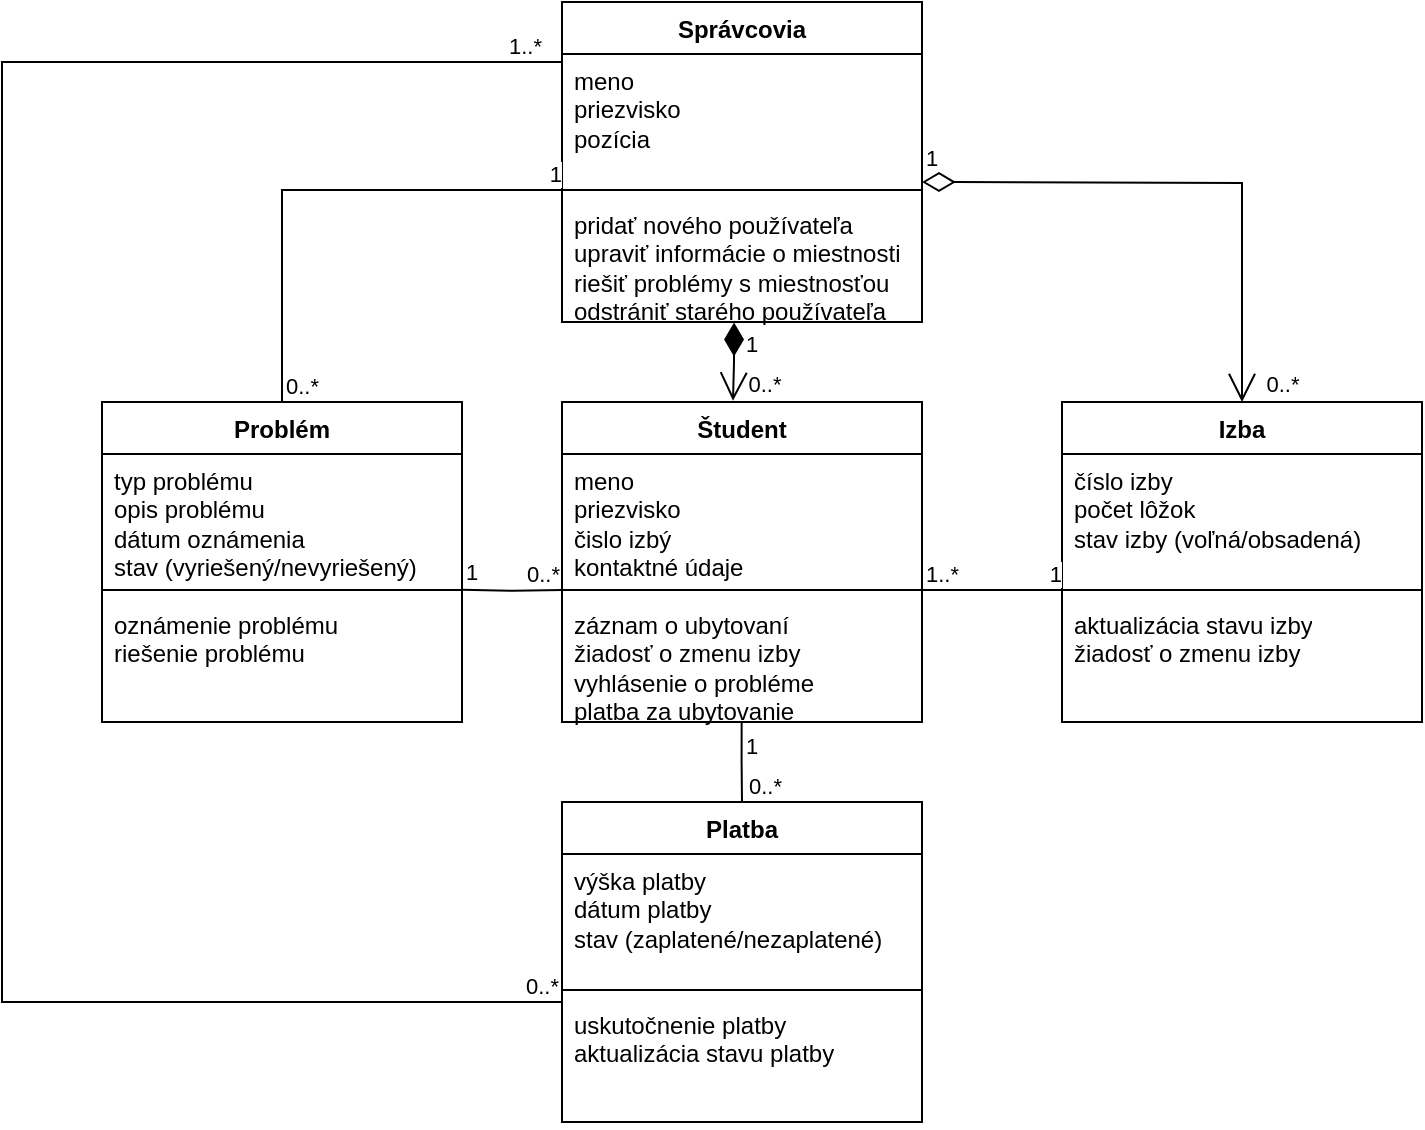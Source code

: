 <mxfile version="24.0.7" type="github">
  <diagram name="Page-1" id="mA1u0JO9VRvi4CoPxcTo">
    <mxGraphModel dx="1313" dy="646" grid="1" gridSize="10" guides="1" tooltips="1" connect="1" arrows="1" fold="1" page="1" pageScale="1" pageWidth="850" pageHeight="1100" math="0" shadow="0">
      <root>
        <mxCell id="0" />
        <mxCell id="1" parent="0" />
        <mxCell id="NTdiQIHInAV0fFWwkLTP-11" value="Správcovia" style="swimlane;fontStyle=1;align=center;verticalAlign=top;childLayout=stackLayout;horizontal=1;startSize=26;horizontalStack=0;resizeParent=1;resizeParentMax=0;resizeLast=0;collapsible=1;marginBottom=0;whiteSpace=wrap;html=1;" vertex="1" parent="1">
          <mxGeometry x="350" width="180" height="160" as="geometry" />
        </mxCell>
        <mxCell id="NTdiQIHInAV0fFWwkLTP-12" value="meno&lt;br&gt;priezvisko&lt;br&gt;pozícia" style="text;strokeColor=none;fillColor=none;align=left;verticalAlign=top;spacingLeft=4;spacingRight=4;overflow=hidden;rotatable=0;points=[[0,0.5],[1,0.5]];portConstraint=eastwest;whiteSpace=wrap;html=1;" vertex="1" parent="NTdiQIHInAV0fFWwkLTP-11">
          <mxGeometry y="26" width="180" height="64" as="geometry" />
        </mxCell>
        <mxCell id="NTdiQIHInAV0fFWwkLTP-13" value="" style="line;strokeWidth=1;fillColor=none;align=left;verticalAlign=middle;spacingTop=-1;spacingLeft=3;spacingRight=3;rotatable=0;labelPosition=right;points=[];portConstraint=eastwest;strokeColor=inherit;" vertex="1" parent="NTdiQIHInAV0fFWwkLTP-11">
          <mxGeometry y="90" width="180" height="8" as="geometry" />
        </mxCell>
        <mxCell id="NTdiQIHInAV0fFWwkLTP-14" value="pridať nového používateľa&lt;br&gt;upraviť informácie o miestnosti&lt;br&gt;riešiť problémy s miestnosťou&lt;br&gt;odstrániť starého používateľa&lt;div&gt;&lt;br/&gt;&lt;/div&gt;" style="text;strokeColor=none;fillColor=none;align=left;verticalAlign=top;spacingLeft=4;spacingRight=4;overflow=hidden;rotatable=0;points=[[0,0.5],[1,0.5]];portConstraint=eastwest;whiteSpace=wrap;html=1;" vertex="1" parent="NTdiQIHInAV0fFWwkLTP-11">
          <mxGeometry y="98" width="180" height="62" as="geometry" />
        </mxCell>
        <mxCell id="NTdiQIHInAV0fFWwkLTP-15" value="Študent" style="swimlane;fontStyle=1;align=center;verticalAlign=top;childLayout=stackLayout;horizontal=1;startSize=26;horizontalStack=0;resizeParent=1;resizeParentMax=0;resizeLast=0;collapsible=1;marginBottom=0;whiteSpace=wrap;html=1;" vertex="1" parent="1">
          <mxGeometry x="350" y="200" width="180" height="160" as="geometry" />
        </mxCell>
        <mxCell id="NTdiQIHInAV0fFWwkLTP-16" value="&lt;div&gt;meno&lt;/div&gt;&lt;div&gt;priezvisko&lt;/div&gt;&lt;div&gt;čislo izbý&lt;/div&gt;&lt;div&gt;kontaktné údaje&lt;br&gt;&lt;/div&gt;" style="text;strokeColor=none;fillColor=none;align=left;verticalAlign=top;spacingLeft=4;spacingRight=4;overflow=hidden;rotatable=0;points=[[0,0.5],[1,0.5]];portConstraint=eastwest;whiteSpace=wrap;html=1;" vertex="1" parent="NTdiQIHInAV0fFWwkLTP-15">
          <mxGeometry y="26" width="180" height="64" as="geometry" />
        </mxCell>
        <mxCell id="NTdiQIHInAV0fFWwkLTP-17" value="" style="line;strokeWidth=1;fillColor=none;align=left;verticalAlign=middle;spacingTop=-1;spacingLeft=3;spacingRight=3;rotatable=0;labelPosition=right;points=[];portConstraint=eastwest;strokeColor=inherit;" vertex="1" parent="NTdiQIHInAV0fFWwkLTP-15">
          <mxGeometry y="90" width="180" height="8" as="geometry" />
        </mxCell>
        <mxCell id="NTdiQIHInAV0fFWwkLTP-18" value="záznam o ubytovaní&lt;br&gt;žiadosť o zmenu izby&lt;br&gt;vyhlásenie o probléme&lt;br&gt;platba za ubytovanie" style="text;strokeColor=none;fillColor=none;align=left;verticalAlign=top;spacingLeft=4;spacingRight=4;overflow=hidden;rotatable=0;points=[[0,0.5],[1,0.5]];portConstraint=eastwest;whiteSpace=wrap;html=1;" vertex="1" parent="NTdiQIHInAV0fFWwkLTP-15">
          <mxGeometry y="98" width="180" height="62" as="geometry" />
        </mxCell>
        <mxCell id="NTdiQIHInAV0fFWwkLTP-37" value="Izba" style="swimlane;fontStyle=1;align=center;verticalAlign=top;childLayout=stackLayout;horizontal=1;startSize=26;horizontalStack=0;resizeParent=1;resizeParentMax=0;resizeLast=0;collapsible=1;marginBottom=0;whiteSpace=wrap;html=1;" vertex="1" parent="1">
          <mxGeometry x="600" y="200" width="180" height="160" as="geometry" />
        </mxCell>
        <mxCell id="NTdiQIHInAV0fFWwkLTP-38" value="&lt;div&gt;číslo izby&lt;/div&gt;&lt;div&gt;počet lôžok&lt;br&gt;stav izby (voľná/obsadená)&lt;br&gt;&lt;/div&gt;&lt;div&gt;&lt;br&gt;&lt;/div&gt;&lt;div&gt;&lt;br&gt;&lt;/div&gt;" style="text;strokeColor=none;fillColor=none;align=left;verticalAlign=top;spacingLeft=4;spacingRight=4;overflow=hidden;rotatable=0;points=[[0,0.5],[1,0.5]];portConstraint=eastwest;whiteSpace=wrap;html=1;" vertex="1" parent="NTdiQIHInAV0fFWwkLTP-37">
          <mxGeometry y="26" width="180" height="64" as="geometry" />
        </mxCell>
        <mxCell id="NTdiQIHInAV0fFWwkLTP-39" value="" style="line;strokeWidth=1;fillColor=none;align=left;verticalAlign=middle;spacingTop=-1;spacingLeft=3;spacingRight=3;rotatable=0;labelPosition=right;points=[];portConstraint=eastwest;strokeColor=inherit;" vertex="1" parent="NTdiQIHInAV0fFWwkLTP-37">
          <mxGeometry y="90" width="180" height="8" as="geometry" />
        </mxCell>
        <mxCell id="NTdiQIHInAV0fFWwkLTP-40" value="aktualizácia stavu izby&lt;br&gt;žiadosť o zmenu izby" style="text;strokeColor=none;fillColor=none;align=left;verticalAlign=top;spacingLeft=4;spacingRight=4;overflow=hidden;rotatable=0;points=[[0,0.5],[1,0.5]];portConstraint=eastwest;whiteSpace=wrap;html=1;" vertex="1" parent="NTdiQIHInAV0fFWwkLTP-37">
          <mxGeometry y="98" width="180" height="62" as="geometry" />
        </mxCell>
        <mxCell id="NTdiQIHInAV0fFWwkLTP-41" value="Problém" style="swimlane;fontStyle=1;align=center;verticalAlign=top;childLayout=stackLayout;horizontal=1;startSize=26;horizontalStack=0;resizeParent=1;resizeParentMax=0;resizeLast=0;collapsible=1;marginBottom=0;whiteSpace=wrap;html=1;" vertex="1" parent="1">
          <mxGeometry x="120" y="200" width="180" height="160" as="geometry" />
        </mxCell>
        <mxCell id="NTdiQIHInAV0fFWwkLTP-42" value="typ problému&lt;br&gt;opis problému&lt;br&gt;dátum oznámenia&lt;br&gt;stav (vyriešený/nevyriešený)" style="text;strokeColor=none;fillColor=none;align=left;verticalAlign=top;spacingLeft=4;spacingRight=4;overflow=hidden;rotatable=0;points=[[0,0.5],[1,0.5]];portConstraint=eastwest;whiteSpace=wrap;html=1;" vertex="1" parent="NTdiQIHInAV0fFWwkLTP-41">
          <mxGeometry y="26" width="180" height="64" as="geometry" />
        </mxCell>
        <mxCell id="NTdiQIHInAV0fFWwkLTP-43" value="" style="line;strokeWidth=1;fillColor=none;align=left;verticalAlign=middle;spacingTop=-1;spacingLeft=3;spacingRight=3;rotatable=0;labelPosition=right;points=[];portConstraint=eastwest;strokeColor=inherit;" vertex="1" parent="NTdiQIHInAV0fFWwkLTP-41">
          <mxGeometry y="90" width="180" height="8" as="geometry" />
        </mxCell>
        <mxCell id="NTdiQIHInAV0fFWwkLTP-44" value="oznámenie problému&lt;br&gt;riešenie problému" style="text;strokeColor=none;fillColor=none;align=left;verticalAlign=top;spacingLeft=4;spacingRight=4;overflow=hidden;rotatable=0;points=[[0,0.5],[1,0.5]];portConstraint=eastwest;whiteSpace=wrap;html=1;" vertex="1" parent="NTdiQIHInAV0fFWwkLTP-41">
          <mxGeometry y="98" width="180" height="62" as="geometry" />
        </mxCell>
        <mxCell id="NTdiQIHInAV0fFWwkLTP-45" value="Platba" style="swimlane;fontStyle=1;align=center;verticalAlign=top;childLayout=stackLayout;horizontal=1;startSize=26;horizontalStack=0;resizeParent=1;resizeParentMax=0;resizeLast=0;collapsible=1;marginBottom=0;whiteSpace=wrap;html=1;" vertex="1" parent="1">
          <mxGeometry x="350" y="400" width="180" height="160" as="geometry" />
        </mxCell>
        <mxCell id="NTdiQIHInAV0fFWwkLTP-46" value="výška platby&lt;br&gt;dátum platby&lt;br&gt;stav (zaplatené/nezaplatené)" style="text;strokeColor=none;fillColor=none;align=left;verticalAlign=top;spacingLeft=4;spacingRight=4;overflow=hidden;rotatable=0;points=[[0,0.5],[1,0.5]];portConstraint=eastwest;whiteSpace=wrap;html=1;" vertex="1" parent="NTdiQIHInAV0fFWwkLTP-45">
          <mxGeometry y="26" width="180" height="64" as="geometry" />
        </mxCell>
        <mxCell id="NTdiQIHInAV0fFWwkLTP-47" value="" style="line;strokeWidth=1;fillColor=none;align=left;verticalAlign=middle;spacingTop=-1;spacingLeft=3;spacingRight=3;rotatable=0;labelPosition=right;points=[];portConstraint=eastwest;strokeColor=inherit;" vertex="1" parent="NTdiQIHInAV0fFWwkLTP-45">
          <mxGeometry y="90" width="180" height="8" as="geometry" />
        </mxCell>
        <mxCell id="NTdiQIHInAV0fFWwkLTP-48" value="uskutočnenie platby&lt;br&gt;aktualizácia stavu platby" style="text;strokeColor=none;fillColor=none;align=left;verticalAlign=top;spacingLeft=4;spacingRight=4;overflow=hidden;rotatable=0;points=[[0,0.5],[1,0.5]];portConstraint=eastwest;whiteSpace=wrap;html=1;" vertex="1" parent="NTdiQIHInAV0fFWwkLTP-45">
          <mxGeometry y="98" width="180" height="62" as="geometry" />
        </mxCell>
        <mxCell id="NTdiQIHInAV0fFWwkLTP-50" value="" style="endArrow=none;html=1;edgeStyle=orthogonalEdgeStyle;rounded=0;exitX=1;exitY=0.5;exitDx=0;exitDy=0;exitPerimeter=0;" edge="1" parent="1" source="NTdiQIHInAV0fFWwkLTP-17">
          <mxGeometry relative="1" as="geometry">
            <mxPoint x="530" y="295" as="sourcePoint" />
            <mxPoint x="600" y="294" as="targetPoint" />
            <Array as="points">
              <mxPoint x="550" y="294" />
              <mxPoint x="550" y="294" />
            </Array>
          </mxGeometry>
        </mxCell>
        <mxCell id="NTdiQIHInAV0fFWwkLTP-51" value="1..*" style="edgeLabel;resizable=0;html=1;align=left;verticalAlign=bottom;" connectable="0" vertex="1" parent="NTdiQIHInAV0fFWwkLTP-50">
          <mxGeometry x="-1" relative="1" as="geometry" />
        </mxCell>
        <mxCell id="NTdiQIHInAV0fFWwkLTP-52" value="1" style="edgeLabel;resizable=0;html=1;align=right;verticalAlign=bottom;" connectable="0" vertex="1" parent="NTdiQIHInAV0fFWwkLTP-50">
          <mxGeometry x="1" relative="1" as="geometry">
            <mxPoint as="offset" />
          </mxGeometry>
        </mxCell>
        <mxCell id="NTdiQIHInAV0fFWwkLTP-55" value="" style="endArrow=none;html=1;edgeStyle=orthogonalEdgeStyle;rounded=0;exitX=0.499;exitY=1.005;exitDx=0;exitDy=0;exitPerimeter=0;entryX=0.5;entryY=0;entryDx=0;entryDy=0;" edge="1" parent="1" source="NTdiQIHInAV0fFWwkLTP-18" target="NTdiQIHInAV0fFWwkLTP-45">
          <mxGeometry relative="1" as="geometry">
            <mxPoint x="470" y="400" as="sourcePoint" />
            <mxPoint x="630" y="400" as="targetPoint" />
          </mxGeometry>
        </mxCell>
        <mxCell id="NTdiQIHInAV0fFWwkLTP-56" value="1" style="edgeLabel;resizable=0;html=1;align=left;verticalAlign=bottom;" connectable="0" vertex="1" parent="NTdiQIHInAV0fFWwkLTP-55">
          <mxGeometry x="-1" relative="1" as="geometry">
            <mxPoint y="20" as="offset" />
          </mxGeometry>
        </mxCell>
        <mxCell id="NTdiQIHInAV0fFWwkLTP-57" value="0..*" style="edgeLabel;resizable=0;html=1;align=right;verticalAlign=bottom;" connectable="0" vertex="1" parent="NTdiQIHInAV0fFWwkLTP-55">
          <mxGeometry x="1" relative="1" as="geometry">
            <mxPoint x="20" as="offset" />
          </mxGeometry>
        </mxCell>
        <mxCell id="NTdiQIHInAV0fFWwkLTP-58" value="" style="endArrow=none;html=1;edgeStyle=orthogonalEdgeStyle;rounded=0;" edge="1" parent="1">
          <mxGeometry relative="1" as="geometry">
            <mxPoint x="300" y="293.9" as="sourcePoint" />
            <mxPoint x="350" y="294" as="targetPoint" />
            <Array as="points" />
          </mxGeometry>
        </mxCell>
        <mxCell id="NTdiQIHInAV0fFWwkLTP-59" value="1" style="edgeLabel;resizable=0;html=1;align=left;verticalAlign=bottom;" connectable="0" vertex="1" parent="NTdiQIHInAV0fFWwkLTP-58">
          <mxGeometry x="-1" relative="1" as="geometry" />
        </mxCell>
        <mxCell id="NTdiQIHInAV0fFWwkLTP-60" value="0..*" style="edgeLabel;resizable=0;html=1;align=right;verticalAlign=bottom;" connectable="0" vertex="1" parent="NTdiQIHInAV0fFWwkLTP-58">
          <mxGeometry x="1" relative="1" as="geometry" />
        </mxCell>
        <mxCell id="NTdiQIHInAV0fFWwkLTP-61" value="1" style="endArrow=open;html=1;endSize=12;startArrow=diamondThin;startSize=14;startFill=0;edgeStyle=orthogonalEdgeStyle;align=left;verticalAlign=bottom;rounded=0;entryX=0.5;entryY=0;entryDx=0;entryDy=0;" edge="1" parent="1" target="NTdiQIHInAV0fFWwkLTP-37">
          <mxGeometry x="-1" y="3" relative="1" as="geometry">
            <mxPoint x="530" y="90" as="sourcePoint" />
            <mxPoint x="690" y="90" as="targetPoint" />
          </mxGeometry>
        </mxCell>
        <mxCell id="NTdiQIHInAV0fFWwkLTP-67" value="0..*" style="edgeLabel;html=1;align=center;verticalAlign=middle;resizable=0;points=[];" vertex="1" connectable="0" parent="NTdiQIHInAV0fFWwkLTP-61">
          <mxGeometry x="0.893" y="2" relative="1" as="geometry">
            <mxPoint x="18" y="5" as="offset" />
          </mxGeometry>
        </mxCell>
        <mxCell id="NTdiQIHInAV0fFWwkLTP-62" value="1" style="endArrow=open;html=1;endSize=12;startArrow=diamondThin;startSize=14;startFill=1;edgeStyle=orthogonalEdgeStyle;align=left;verticalAlign=bottom;rounded=0;entryX=0.475;entryY=-0.004;entryDx=0;entryDy=0;exitX=0.478;exitY=1.005;exitDx=0;exitDy=0;exitPerimeter=0;entryPerimeter=0;" edge="1" parent="1" source="NTdiQIHInAV0fFWwkLTP-14" target="NTdiQIHInAV0fFWwkLTP-15">
          <mxGeometry x="-0.005" y="4" relative="1" as="geometry">
            <mxPoint x="434.99" y="170" as="sourcePoint" />
            <mxPoint x="444.99" y="220" as="targetPoint" />
            <mxPoint x="4" y="-4" as="offset" />
          </mxGeometry>
        </mxCell>
        <mxCell id="NTdiQIHInAV0fFWwkLTP-66" value="0..*" style="edgeLabel;html=1;align=center;verticalAlign=middle;resizable=0;points=[];" vertex="1" connectable="0" parent="NTdiQIHInAV0fFWwkLTP-62">
          <mxGeometry x="0.58" y="-2" relative="1" as="geometry">
            <mxPoint x="17" as="offset" />
          </mxGeometry>
        </mxCell>
        <mxCell id="NTdiQIHInAV0fFWwkLTP-63" value="" style="endArrow=none;html=1;edgeStyle=orthogonalEdgeStyle;rounded=0;exitX=0.5;exitY=0;exitDx=0;exitDy=0;" edge="1" parent="1" source="NTdiQIHInAV0fFWwkLTP-41" target="NTdiQIHInAV0fFWwkLTP-13">
          <mxGeometry relative="1" as="geometry">
            <mxPoint x="170" y="100" as="sourcePoint" />
            <mxPoint x="330" y="100" as="targetPoint" />
          </mxGeometry>
        </mxCell>
        <mxCell id="NTdiQIHInAV0fFWwkLTP-64" value="0..*" style="edgeLabel;resizable=0;html=1;align=left;verticalAlign=bottom;" connectable="0" vertex="1" parent="NTdiQIHInAV0fFWwkLTP-63">
          <mxGeometry x="-1" relative="1" as="geometry" />
        </mxCell>
        <mxCell id="NTdiQIHInAV0fFWwkLTP-65" value="1" style="edgeLabel;resizable=0;html=1;align=right;verticalAlign=bottom;" connectable="0" vertex="1" parent="NTdiQIHInAV0fFWwkLTP-63">
          <mxGeometry x="1" relative="1" as="geometry" />
        </mxCell>
        <mxCell id="NTdiQIHInAV0fFWwkLTP-68" value="" style="endArrow=none;html=1;edgeStyle=orthogonalEdgeStyle;rounded=0;" edge="1" parent="1">
          <mxGeometry relative="1" as="geometry">
            <mxPoint x="350" y="500" as="sourcePoint" />
            <mxPoint x="350" y="30" as="targetPoint" />
            <Array as="points">
              <mxPoint x="350" y="500" />
              <mxPoint x="70" y="500" />
              <mxPoint x="70" y="30" />
            </Array>
          </mxGeometry>
        </mxCell>
        <mxCell id="NTdiQIHInAV0fFWwkLTP-69" value="0..*" style="edgeLabel;resizable=0;html=1;align=left;verticalAlign=bottom;" connectable="0" vertex="1" parent="NTdiQIHInAV0fFWwkLTP-68">
          <mxGeometry x="-1" relative="1" as="geometry">
            <mxPoint x="-20" as="offset" />
          </mxGeometry>
        </mxCell>
        <mxCell id="NTdiQIHInAV0fFWwkLTP-70" value="1..*" style="edgeLabel;resizable=0;html=1;align=right;verticalAlign=bottom;" connectable="0" vertex="1" parent="NTdiQIHInAV0fFWwkLTP-68">
          <mxGeometry x="1" relative="1" as="geometry">
            <mxPoint x="-10" as="offset" />
          </mxGeometry>
        </mxCell>
      </root>
    </mxGraphModel>
  </diagram>
</mxfile>
